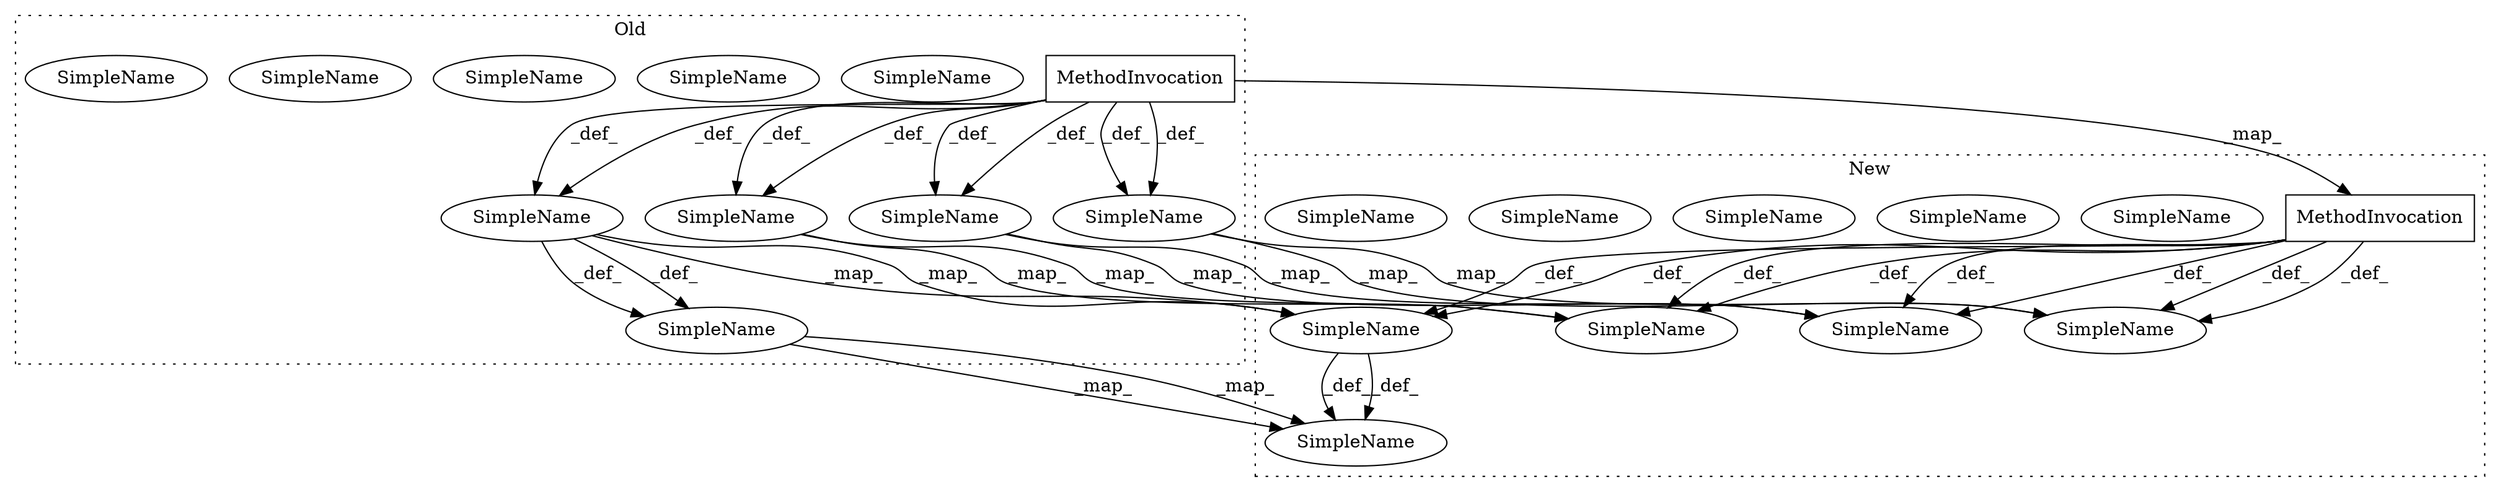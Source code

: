 digraph G {
subgraph cluster0 {
2 [label="MethodInvocation" a="32" s="38278" l="7" shape="box"];
6 [label="SimpleName" a="42" s="38919" l="6" shape="ellipse"];
9 [label="SimpleName" a="42" s="38919" l="6" shape="ellipse"];
10 [label="SimpleName" a="42" s="38260" l="4" shape="ellipse"];
12 [label="SimpleName" a="42" s="39938" l="13" shape="ellipse"];
14 [label="SimpleName" a="42" s="38260" l="4" shape="ellipse"];
15 [label="SimpleName" a="42" s="39938" l="13" shape="ellipse"];
16 [label="SimpleName" a="42" s="39742" l="1" shape="ellipse"];
17 [label="SimpleName" a="42" s="39928" l="1" shape="ellipse"];
21 [label="SimpleName" a="42" s="39928" l="1" shape="ellipse"];
22 [label="SimpleName" a="42" s="39742" l="1" shape="ellipse"];
label = "Old";
style="dotted";
}
subgraph cluster1 {
1 [label="MethodInvocation" a="32" s="38400" l="7" shape="box"];
3 [label="SimpleName" a="42" s="39873" l="1" shape="ellipse"];
4 [label="SimpleName" a="42" s="40059" l="1" shape="ellipse"];
5 [label="SimpleName" a="42" s="39050" l="6" shape="ellipse"];
7 [label="SimpleName" a="42" s="38375" l="4" shape="ellipse"];
8 [label="SimpleName" a="42" s="40069" l="13" shape="ellipse"];
11 [label="SimpleName" a="42" s="39873" l="1" shape="ellipse"];
13 [label="SimpleName" a="42" s="39050" l="6" shape="ellipse"];
18 [label="SimpleName" a="42" s="40059" l="1" shape="ellipse"];
19 [label="SimpleName" a="42" s="38375" l="4" shape="ellipse"];
20 [label="SimpleName" a="42" s="40069" l="13" shape="ellipse"];
label = "New";
style="dotted";
}
1 -> 19 [label="_def_"];
1 -> 11 [label="_def_"];
1 -> 4 [label="_def_"];
1 -> 5 [label="_def_"];
1 -> 4 [label="_def_"];
1 -> 11 [label="_def_"];
1 -> 19 [label="_def_"];
1 -> 5 [label="_def_"];
2 -> 21 [label="_def_"];
2 -> 21 [label="_def_"];
2 -> 22 [label="_def_"];
2 -> 6 [label="_def_"];
2 -> 1 [label="_map_"];
2 -> 6 [label="_def_"];
2 -> 10 [label="_def_"];
2 -> 22 [label="_def_"];
2 -> 10 [label="_def_"];
4 -> 20 [label="_def_"];
4 -> 20 [label="_def_"];
6 -> 5 [label="_map_"];
6 -> 5 [label="_map_"];
10 -> 19 [label="_map_"];
10 -> 19 [label="_map_"];
15 -> 20 [label="_map_"];
15 -> 20 [label="_map_"];
21 -> 4 [label="_map_"];
21 -> 15 [label="_def_"];
21 -> 4 [label="_map_"];
21 -> 15 [label="_def_"];
22 -> 11 [label="_map_"];
22 -> 11 [label="_map_"];
}